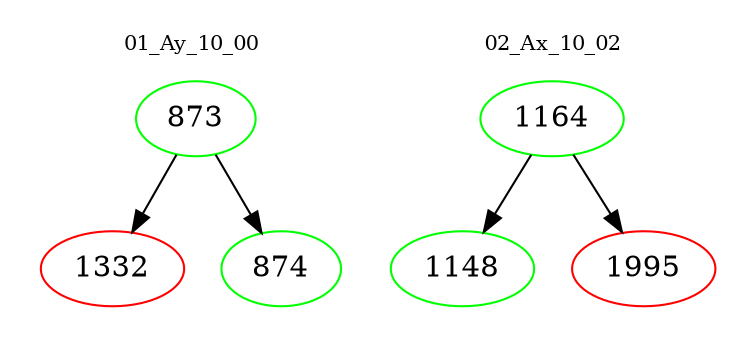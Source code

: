 digraph{
subgraph cluster_0 {
color = white
label = "01_Ay_10_00";
fontsize=10;
T0_873 [label="873", color="green"]
T0_873 -> T0_1332 [color="black"]
T0_1332 [label="1332", color="red"]
T0_873 -> T0_874 [color="black"]
T0_874 [label="874", color="green"]
}
subgraph cluster_1 {
color = white
label = "02_Ax_10_02";
fontsize=10;
T1_1164 [label="1164", color="green"]
T1_1164 -> T1_1148 [color="black"]
T1_1148 [label="1148", color="green"]
T1_1164 -> T1_1995 [color="black"]
T1_1995 [label="1995", color="red"]
}
}
